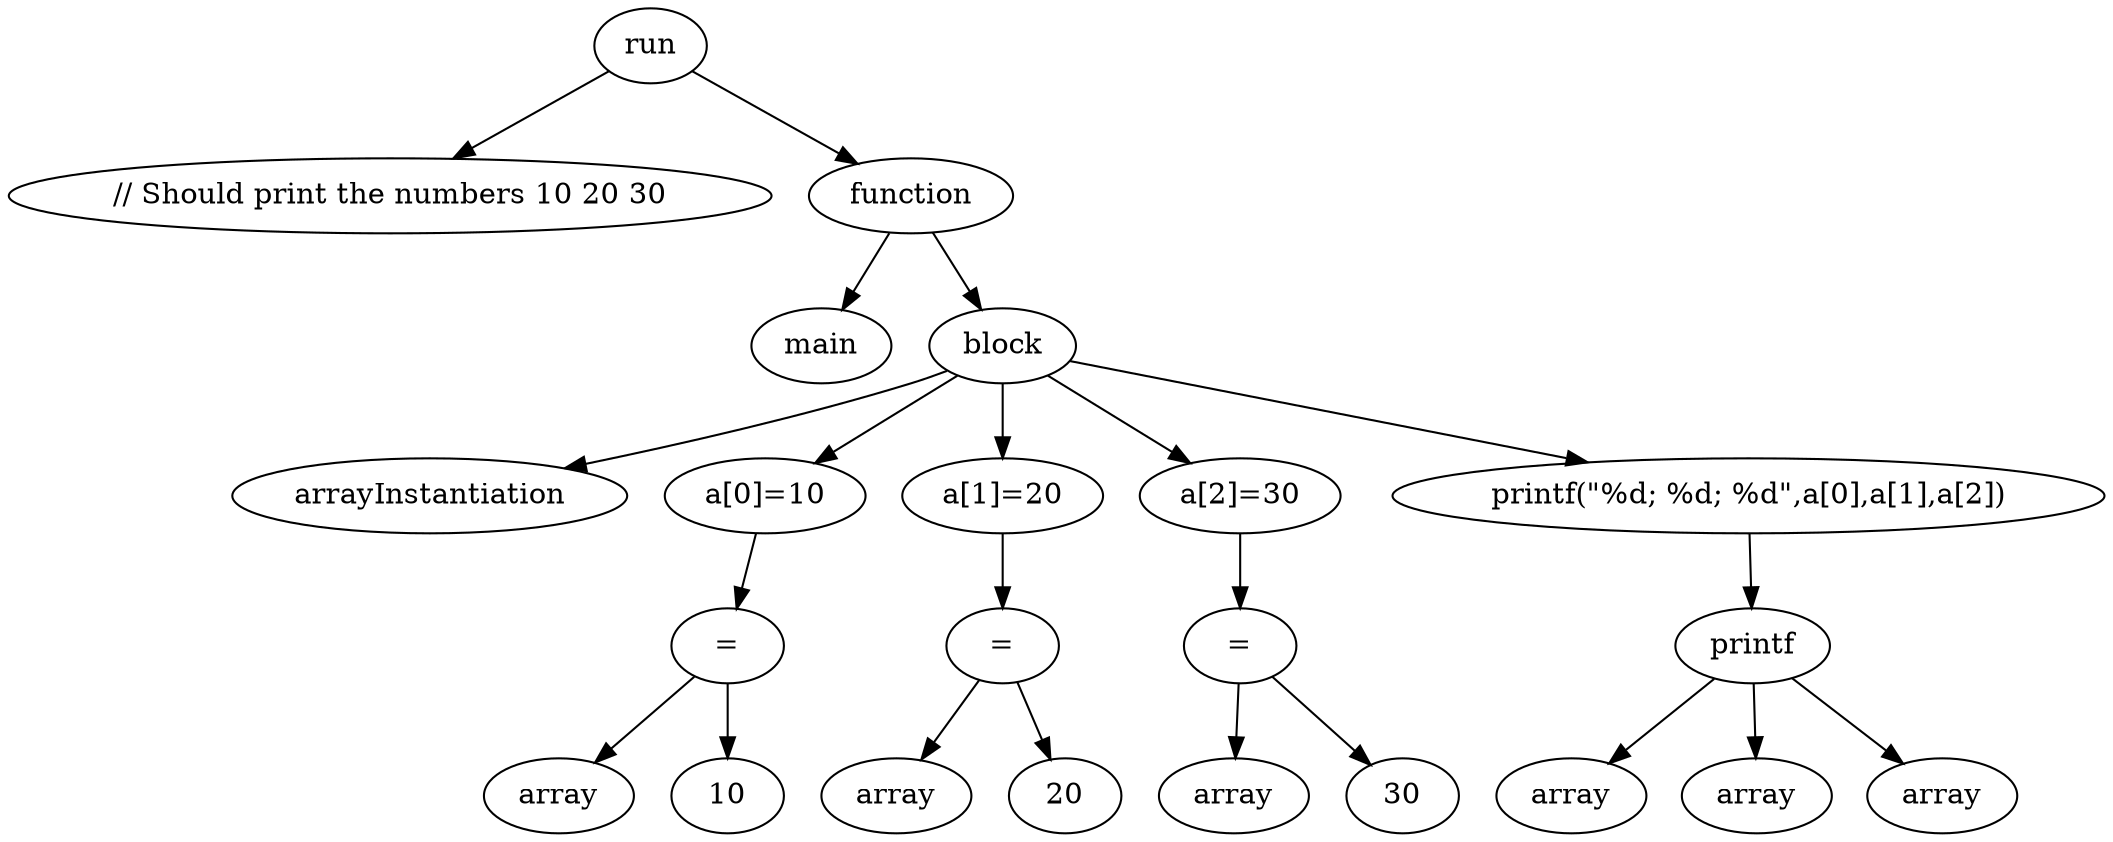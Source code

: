 digraph {
	8743555662797 [label=run]
	8743555661954 [label="// Should print the numbers 10 20 30
"]
	8743555662797 -> 8743555661954
	8743555662197 [label=function]
	8743555662797 -> 8743555662197
	8743555662830 [label=main]
	8743555662197 -> 8743555662830
	8743555662164 [label=block]
	8743555662197 -> 8743555662164
	8743555174076 [label=arrayInstantiation]
	8743555662164 -> 8743555174076
	8743555144698 [label="a[0]=10"]
	8743555662164 -> 8743555144698
	8743555144401 [label="="]
	8743555144698 -> 8743555144401
	8743555144203 [label=array]
	8743555144401 -> 8743555144203
	8743555144188 [label=10]
	8743555144401 -> 8743555144188
	8743555144230 [label="a[1]=20"]
	8743555662164 -> 8743555144230
	8743555144221 [label="="]
	8743555144230 -> 8743555144221
	8743555144236 [label=array]
	8743555144221 -> 8743555144236
	8743555144266 [label=20]
	8743555144221 -> 8743555144266
	8743555422058 [label="a[2]=30"]
	8743555662164 -> 8743555422058
	8743555203430 [label="="]
	8743555422058 -> 8743555203430
	8743555203418 [label=array]
	8743555203430 -> 8743555203418
	8743555216643 [label=30]
	8743555203430 -> 8743555216643
	8743554845820 [label="printf(\"%d; %d; %d\",a[0],a[1],a[2])"]
	8743555662164 -> 8743554845820
	8743554845862 [label=printf]
	8743554845820 -> 8743554845862
	8743554846219 [label=array]
	8743554845862 -> 8743554846219
	8743555122528 [label=array]
	8743554845862 -> 8743555122528
	8743555122327 [label=array]
	8743554845862 -> 8743555122327
}
